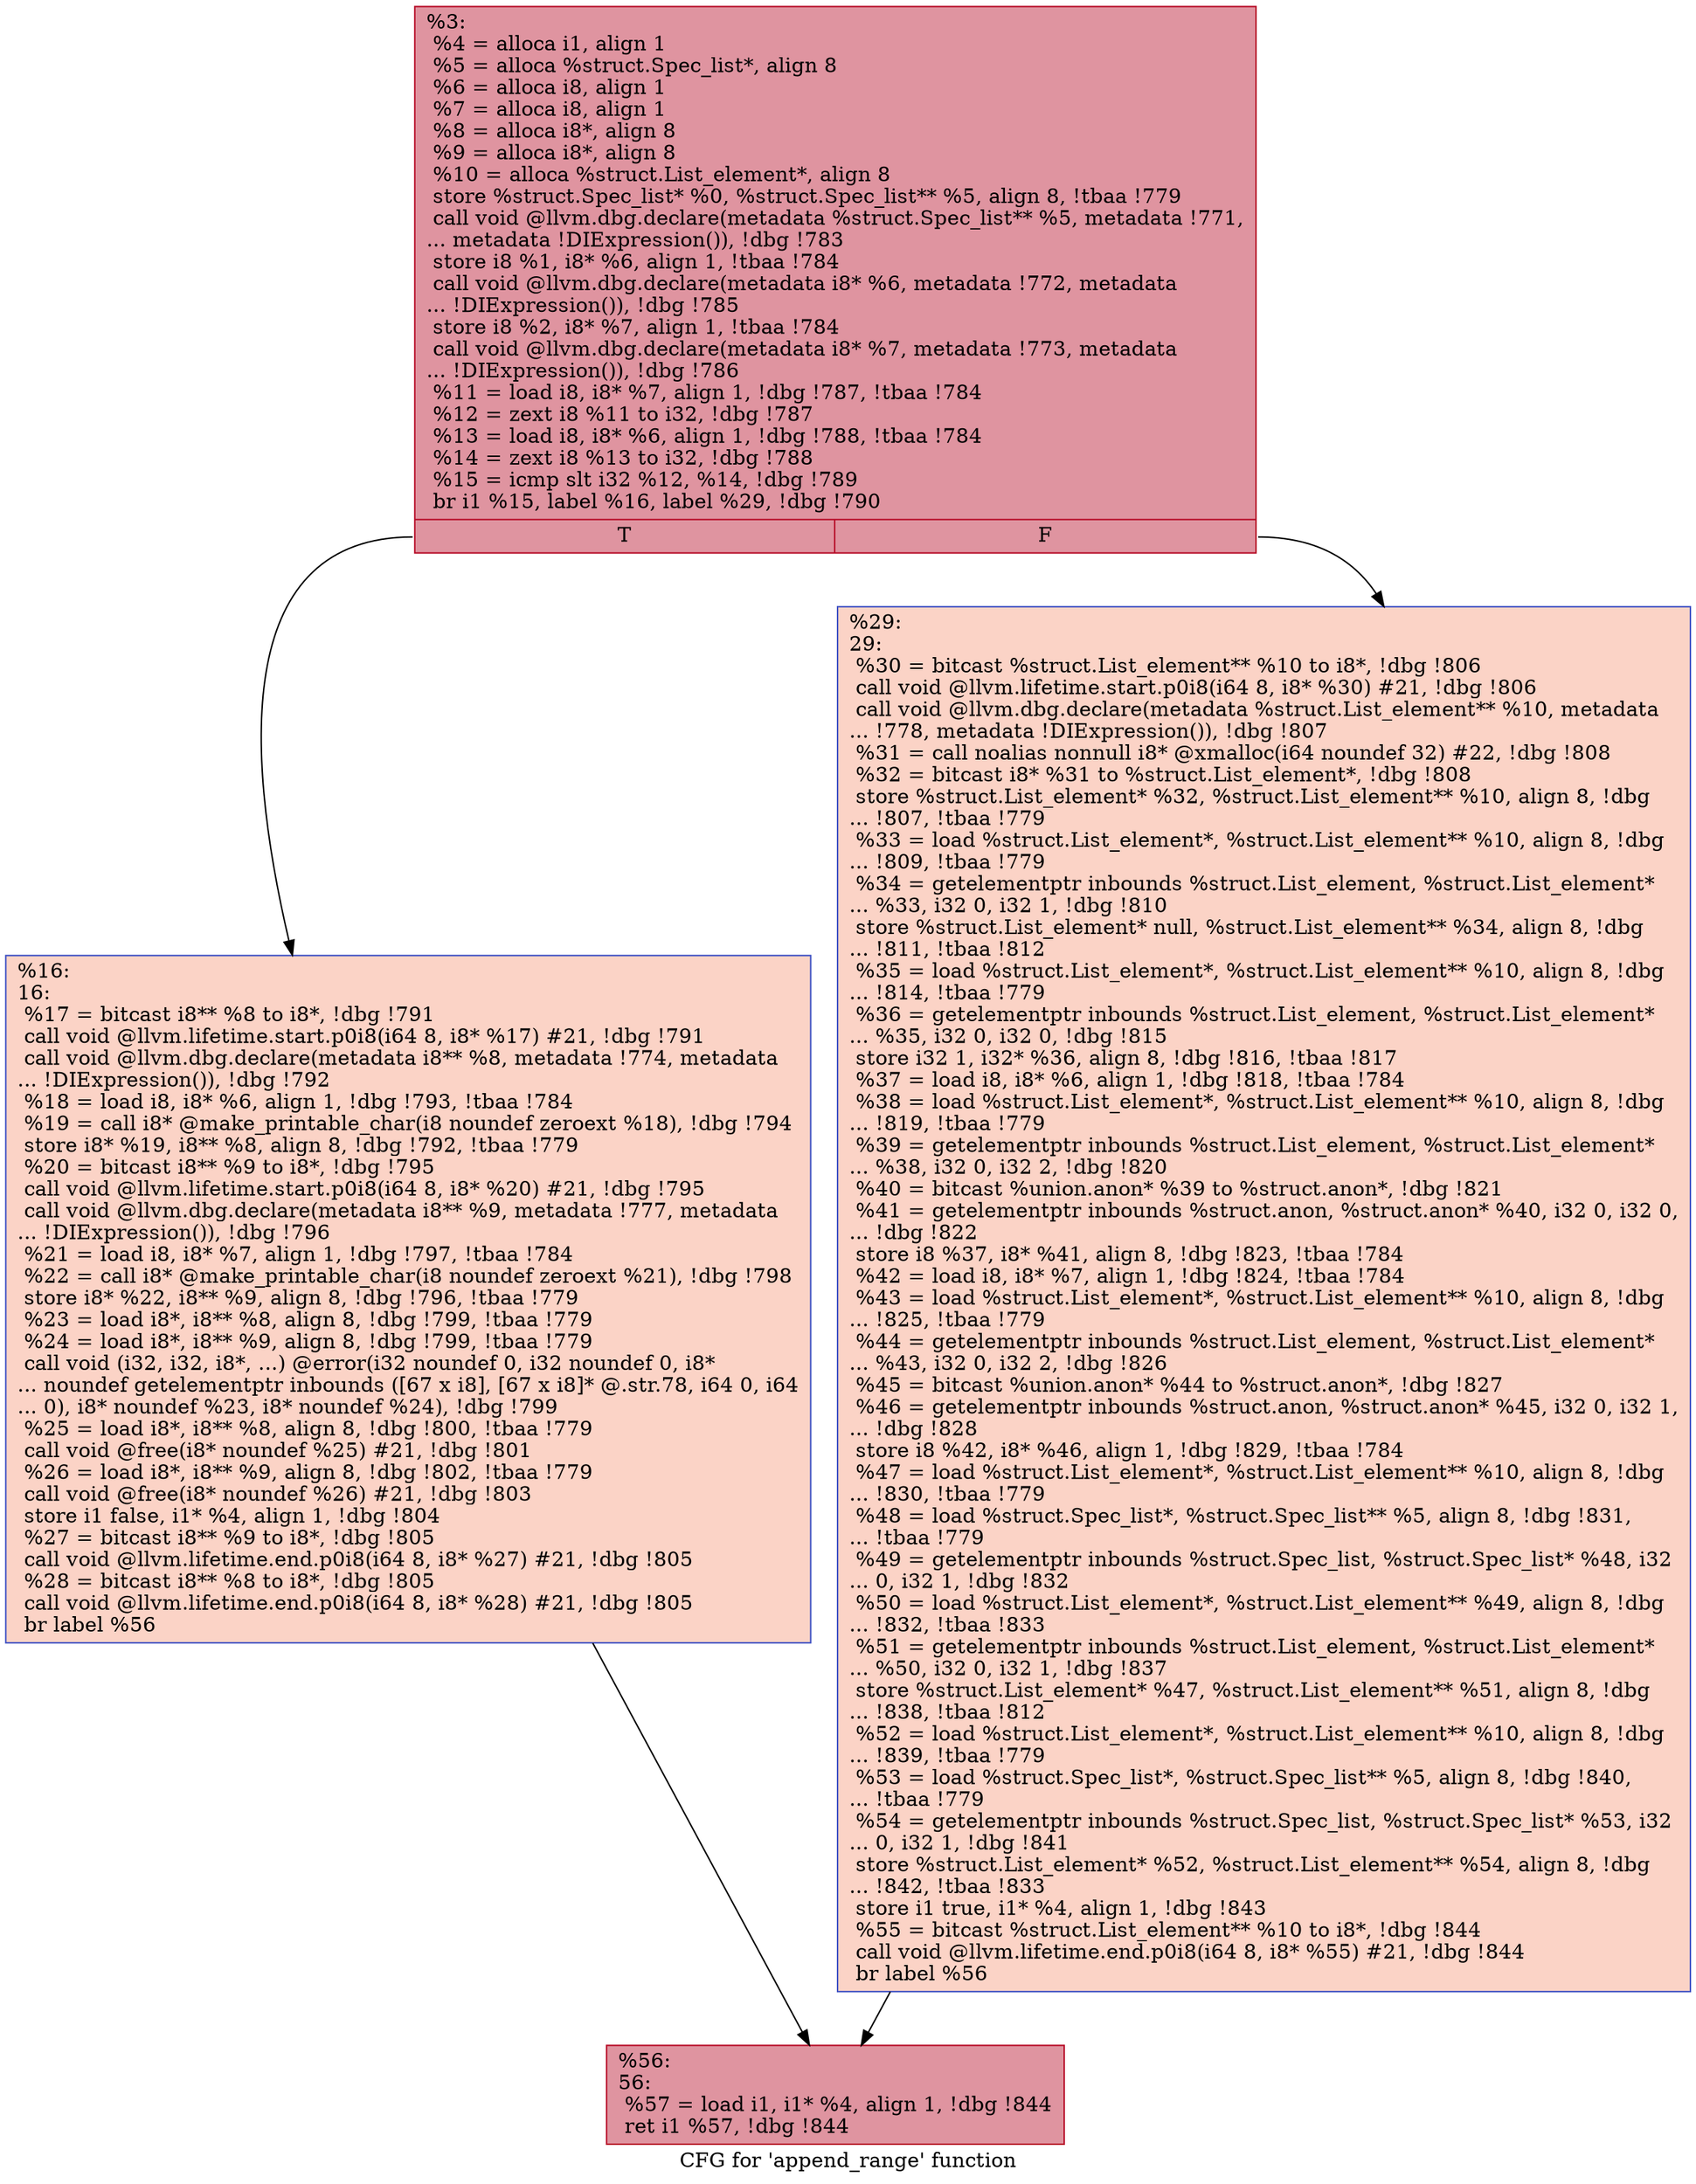 digraph "CFG for 'append_range' function" {
	label="CFG for 'append_range' function";

	Node0x11a42e0 [shape=record,color="#b70d28ff", style=filled, fillcolor="#b70d2870",label="{%3:\l  %4 = alloca i1, align 1\l  %5 = alloca %struct.Spec_list*, align 8\l  %6 = alloca i8, align 1\l  %7 = alloca i8, align 1\l  %8 = alloca i8*, align 8\l  %9 = alloca i8*, align 8\l  %10 = alloca %struct.List_element*, align 8\l  store %struct.Spec_list* %0, %struct.Spec_list** %5, align 8, !tbaa !779\l  call void @llvm.dbg.declare(metadata %struct.Spec_list** %5, metadata !771,\l... metadata !DIExpression()), !dbg !783\l  store i8 %1, i8* %6, align 1, !tbaa !784\l  call void @llvm.dbg.declare(metadata i8* %6, metadata !772, metadata\l... !DIExpression()), !dbg !785\l  store i8 %2, i8* %7, align 1, !tbaa !784\l  call void @llvm.dbg.declare(metadata i8* %7, metadata !773, metadata\l... !DIExpression()), !dbg !786\l  %11 = load i8, i8* %7, align 1, !dbg !787, !tbaa !784\l  %12 = zext i8 %11 to i32, !dbg !787\l  %13 = load i8, i8* %6, align 1, !dbg !788, !tbaa !784\l  %14 = zext i8 %13 to i32, !dbg !788\l  %15 = icmp slt i32 %12, %14, !dbg !789\l  br i1 %15, label %16, label %29, !dbg !790\l|{<s0>T|<s1>F}}"];
	Node0x11a42e0:s0 -> Node0x11a43a0;
	Node0x11a42e0:s1 -> Node0x11a43f0;
	Node0x11a43a0 [shape=record,color="#3d50c3ff", style=filled, fillcolor="#f59c7d70",label="{%16:\l16:                                               \l  %17 = bitcast i8** %8 to i8*, !dbg !791\l  call void @llvm.lifetime.start.p0i8(i64 8, i8* %17) #21, !dbg !791\l  call void @llvm.dbg.declare(metadata i8** %8, metadata !774, metadata\l... !DIExpression()), !dbg !792\l  %18 = load i8, i8* %6, align 1, !dbg !793, !tbaa !784\l  %19 = call i8* @make_printable_char(i8 noundef zeroext %18), !dbg !794\l  store i8* %19, i8** %8, align 8, !dbg !792, !tbaa !779\l  %20 = bitcast i8** %9 to i8*, !dbg !795\l  call void @llvm.lifetime.start.p0i8(i64 8, i8* %20) #21, !dbg !795\l  call void @llvm.dbg.declare(metadata i8** %9, metadata !777, metadata\l... !DIExpression()), !dbg !796\l  %21 = load i8, i8* %7, align 1, !dbg !797, !tbaa !784\l  %22 = call i8* @make_printable_char(i8 noundef zeroext %21), !dbg !798\l  store i8* %22, i8** %9, align 8, !dbg !796, !tbaa !779\l  %23 = load i8*, i8** %8, align 8, !dbg !799, !tbaa !779\l  %24 = load i8*, i8** %9, align 8, !dbg !799, !tbaa !779\l  call void (i32, i32, i8*, ...) @error(i32 noundef 0, i32 noundef 0, i8*\l... noundef getelementptr inbounds ([67 x i8], [67 x i8]* @.str.78, i64 0, i64\l... 0), i8* noundef %23, i8* noundef %24), !dbg !799\l  %25 = load i8*, i8** %8, align 8, !dbg !800, !tbaa !779\l  call void @free(i8* noundef %25) #21, !dbg !801\l  %26 = load i8*, i8** %9, align 8, !dbg !802, !tbaa !779\l  call void @free(i8* noundef %26) #21, !dbg !803\l  store i1 false, i1* %4, align 1, !dbg !804\l  %27 = bitcast i8** %9 to i8*, !dbg !805\l  call void @llvm.lifetime.end.p0i8(i64 8, i8* %27) #21, !dbg !805\l  %28 = bitcast i8** %8 to i8*, !dbg !805\l  call void @llvm.lifetime.end.p0i8(i64 8, i8* %28) #21, !dbg !805\l  br label %56\l}"];
	Node0x11a43a0 -> Node0x11a4440;
	Node0x11a43f0 [shape=record,color="#3d50c3ff", style=filled, fillcolor="#f59c7d70",label="{%29:\l29:                                               \l  %30 = bitcast %struct.List_element** %10 to i8*, !dbg !806\l  call void @llvm.lifetime.start.p0i8(i64 8, i8* %30) #21, !dbg !806\l  call void @llvm.dbg.declare(metadata %struct.List_element** %10, metadata\l... !778, metadata !DIExpression()), !dbg !807\l  %31 = call noalias nonnull i8* @xmalloc(i64 noundef 32) #22, !dbg !808\l  %32 = bitcast i8* %31 to %struct.List_element*, !dbg !808\l  store %struct.List_element* %32, %struct.List_element** %10, align 8, !dbg\l... !807, !tbaa !779\l  %33 = load %struct.List_element*, %struct.List_element** %10, align 8, !dbg\l... !809, !tbaa !779\l  %34 = getelementptr inbounds %struct.List_element, %struct.List_element*\l... %33, i32 0, i32 1, !dbg !810\l  store %struct.List_element* null, %struct.List_element** %34, align 8, !dbg\l... !811, !tbaa !812\l  %35 = load %struct.List_element*, %struct.List_element** %10, align 8, !dbg\l... !814, !tbaa !779\l  %36 = getelementptr inbounds %struct.List_element, %struct.List_element*\l... %35, i32 0, i32 0, !dbg !815\l  store i32 1, i32* %36, align 8, !dbg !816, !tbaa !817\l  %37 = load i8, i8* %6, align 1, !dbg !818, !tbaa !784\l  %38 = load %struct.List_element*, %struct.List_element** %10, align 8, !dbg\l... !819, !tbaa !779\l  %39 = getelementptr inbounds %struct.List_element, %struct.List_element*\l... %38, i32 0, i32 2, !dbg !820\l  %40 = bitcast %union.anon* %39 to %struct.anon*, !dbg !821\l  %41 = getelementptr inbounds %struct.anon, %struct.anon* %40, i32 0, i32 0,\l... !dbg !822\l  store i8 %37, i8* %41, align 8, !dbg !823, !tbaa !784\l  %42 = load i8, i8* %7, align 1, !dbg !824, !tbaa !784\l  %43 = load %struct.List_element*, %struct.List_element** %10, align 8, !dbg\l... !825, !tbaa !779\l  %44 = getelementptr inbounds %struct.List_element, %struct.List_element*\l... %43, i32 0, i32 2, !dbg !826\l  %45 = bitcast %union.anon* %44 to %struct.anon*, !dbg !827\l  %46 = getelementptr inbounds %struct.anon, %struct.anon* %45, i32 0, i32 1,\l... !dbg !828\l  store i8 %42, i8* %46, align 1, !dbg !829, !tbaa !784\l  %47 = load %struct.List_element*, %struct.List_element** %10, align 8, !dbg\l... !830, !tbaa !779\l  %48 = load %struct.Spec_list*, %struct.Spec_list** %5, align 8, !dbg !831,\l... !tbaa !779\l  %49 = getelementptr inbounds %struct.Spec_list, %struct.Spec_list* %48, i32\l... 0, i32 1, !dbg !832\l  %50 = load %struct.List_element*, %struct.List_element** %49, align 8, !dbg\l... !832, !tbaa !833\l  %51 = getelementptr inbounds %struct.List_element, %struct.List_element*\l... %50, i32 0, i32 1, !dbg !837\l  store %struct.List_element* %47, %struct.List_element** %51, align 8, !dbg\l... !838, !tbaa !812\l  %52 = load %struct.List_element*, %struct.List_element** %10, align 8, !dbg\l... !839, !tbaa !779\l  %53 = load %struct.Spec_list*, %struct.Spec_list** %5, align 8, !dbg !840,\l... !tbaa !779\l  %54 = getelementptr inbounds %struct.Spec_list, %struct.Spec_list* %53, i32\l... 0, i32 1, !dbg !841\l  store %struct.List_element* %52, %struct.List_element** %54, align 8, !dbg\l... !842, !tbaa !833\l  store i1 true, i1* %4, align 1, !dbg !843\l  %55 = bitcast %struct.List_element** %10 to i8*, !dbg !844\l  call void @llvm.lifetime.end.p0i8(i64 8, i8* %55) #21, !dbg !844\l  br label %56\l}"];
	Node0x11a43f0 -> Node0x11a4440;
	Node0x11a4440 [shape=record,color="#b70d28ff", style=filled, fillcolor="#b70d2870",label="{%56:\l56:                                               \l  %57 = load i1, i1* %4, align 1, !dbg !844\l  ret i1 %57, !dbg !844\l}"];
}
